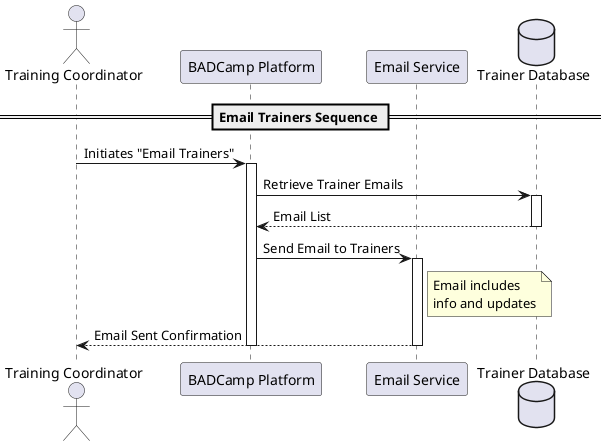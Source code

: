@startuml
actor "Training Coordinator" as TC
participant "BADCamp Platform" as BCP
participant "Email Service" as ES
database "Trainer Database" as DB

== Email Trainers Sequence ==

TC -> BCP : Initiates "Email Trainers"
activate BCP

BCP -> DB : Retrieve Trainer Emails
activate DB
DB --> BCP : Email List
deactivate DB

BCP -> ES : Send Email to Trainers
activate ES
note right of ES : Email includes\ninfo and updates
ES --> TC : Email Sent Confirmation
deactivate ES

deactivate BCP

@enduml